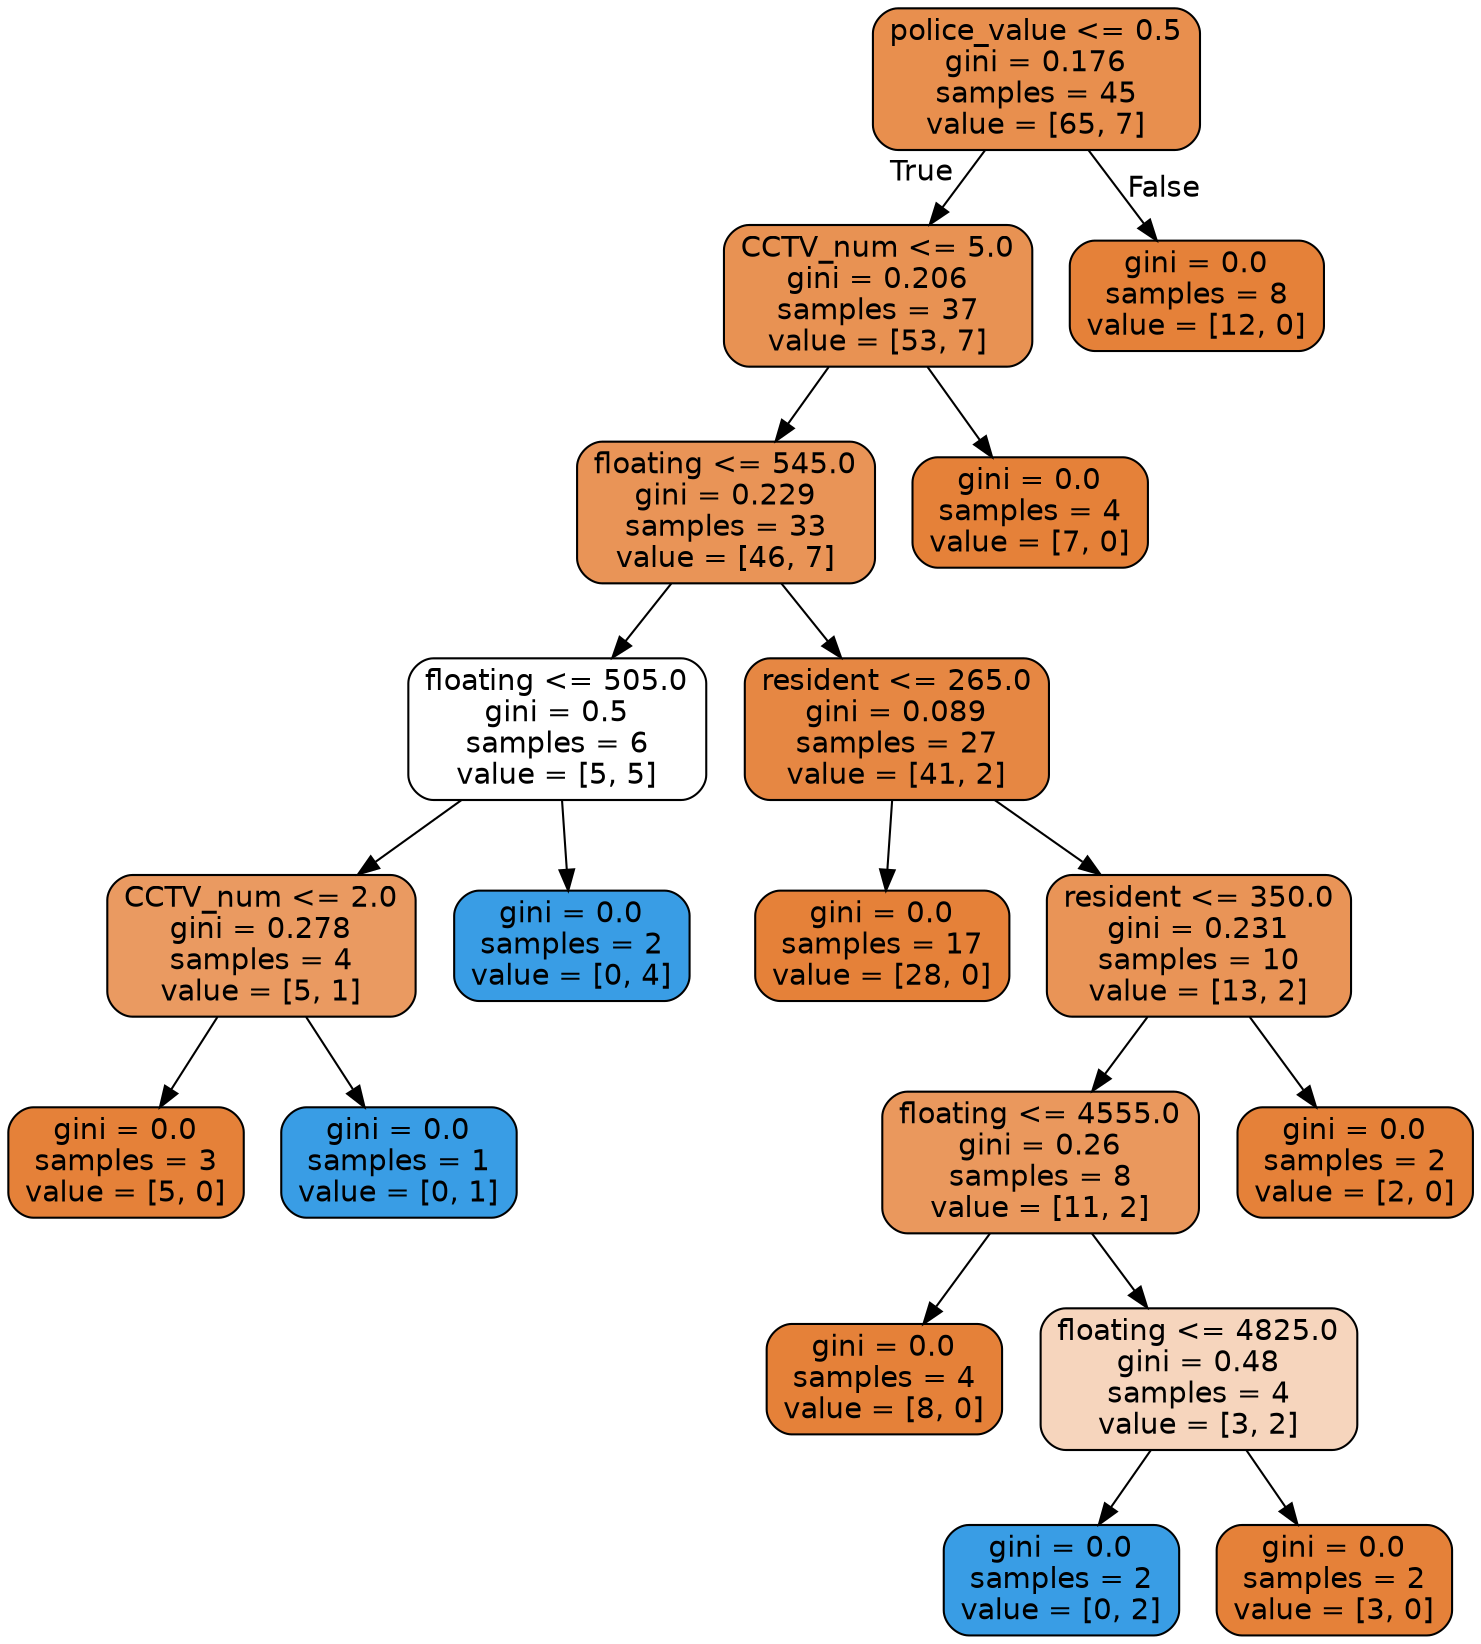 digraph Tree {
node [shape=box, style="filled, rounded", color="black", fontname=helvetica] ;
edge [fontname=helvetica] ;
0 [label="police_value <= 0.5\ngini = 0.176\nsamples = 45\nvalue = [65, 7]", fillcolor="#e88f4e"] ;
1 [label="CCTV_num <= 5.0\ngini = 0.206\nsamples = 37\nvalue = [53, 7]", fillcolor="#e89253"] ;
0 -> 1 [labeldistance=2.5, labelangle=45, headlabel="True"] ;
2 [label="floating <= 545.0\ngini = 0.229\nsamples = 33\nvalue = [46, 7]", fillcolor="#e99457"] ;
1 -> 2 ;
3 [label="floating <= 505.0\ngini = 0.5\nsamples = 6\nvalue = [5, 5]", fillcolor="#ffffff"] ;
2 -> 3 ;
4 [label="CCTV_num <= 2.0\ngini = 0.278\nsamples = 4\nvalue = [5, 1]", fillcolor="#ea9a61"] ;
3 -> 4 ;
5 [label="gini = 0.0\nsamples = 3\nvalue = [5, 0]", fillcolor="#e58139"] ;
4 -> 5 ;
6 [label="gini = 0.0\nsamples = 1\nvalue = [0, 1]", fillcolor="#399de5"] ;
4 -> 6 ;
7 [label="gini = 0.0\nsamples = 2\nvalue = [0, 4]", fillcolor="#399de5"] ;
3 -> 7 ;
8 [label="resident <= 265.0\ngini = 0.089\nsamples = 27\nvalue = [41, 2]", fillcolor="#e68743"] ;
2 -> 8 ;
9 [label="gini = 0.0\nsamples = 17\nvalue = [28, 0]", fillcolor="#e58139"] ;
8 -> 9 ;
10 [label="resident <= 350.0\ngini = 0.231\nsamples = 10\nvalue = [13, 2]", fillcolor="#e99457"] ;
8 -> 10 ;
11 [label="floating <= 4555.0\ngini = 0.26\nsamples = 8\nvalue = [11, 2]", fillcolor="#ea985d"] ;
10 -> 11 ;
12 [label="gini = 0.0\nsamples = 4\nvalue = [8, 0]", fillcolor="#e58139"] ;
11 -> 12 ;
13 [label="floating <= 4825.0\ngini = 0.48\nsamples = 4\nvalue = [3, 2]", fillcolor="#f6d5bd"] ;
11 -> 13 ;
14 [label="gini = 0.0\nsamples = 2\nvalue = [0, 2]", fillcolor="#399de5"] ;
13 -> 14 ;
15 [label="gini = 0.0\nsamples = 2\nvalue = [3, 0]", fillcolor="#e58139"] ;
13 -> 15 ;
16 [label="gini = 0.0\nsamples = 2\nvalue = [2, 0]", fillcolor="#e58139"] ;
10 -> 16 ;
17 [label="gini = 0.0\nsamples = 4\nvalue = [7, 0]", fillcolor="#e58139"] ;
1 -> 17 ;
18 [label="gini = 0.0\nsamples = 8\nvalue = [12, 0]", fillcolor="#e58139"] ;
0 -> 18 [labeldistance=2.5, labelangle=-45, headlabel="False"] ;
}